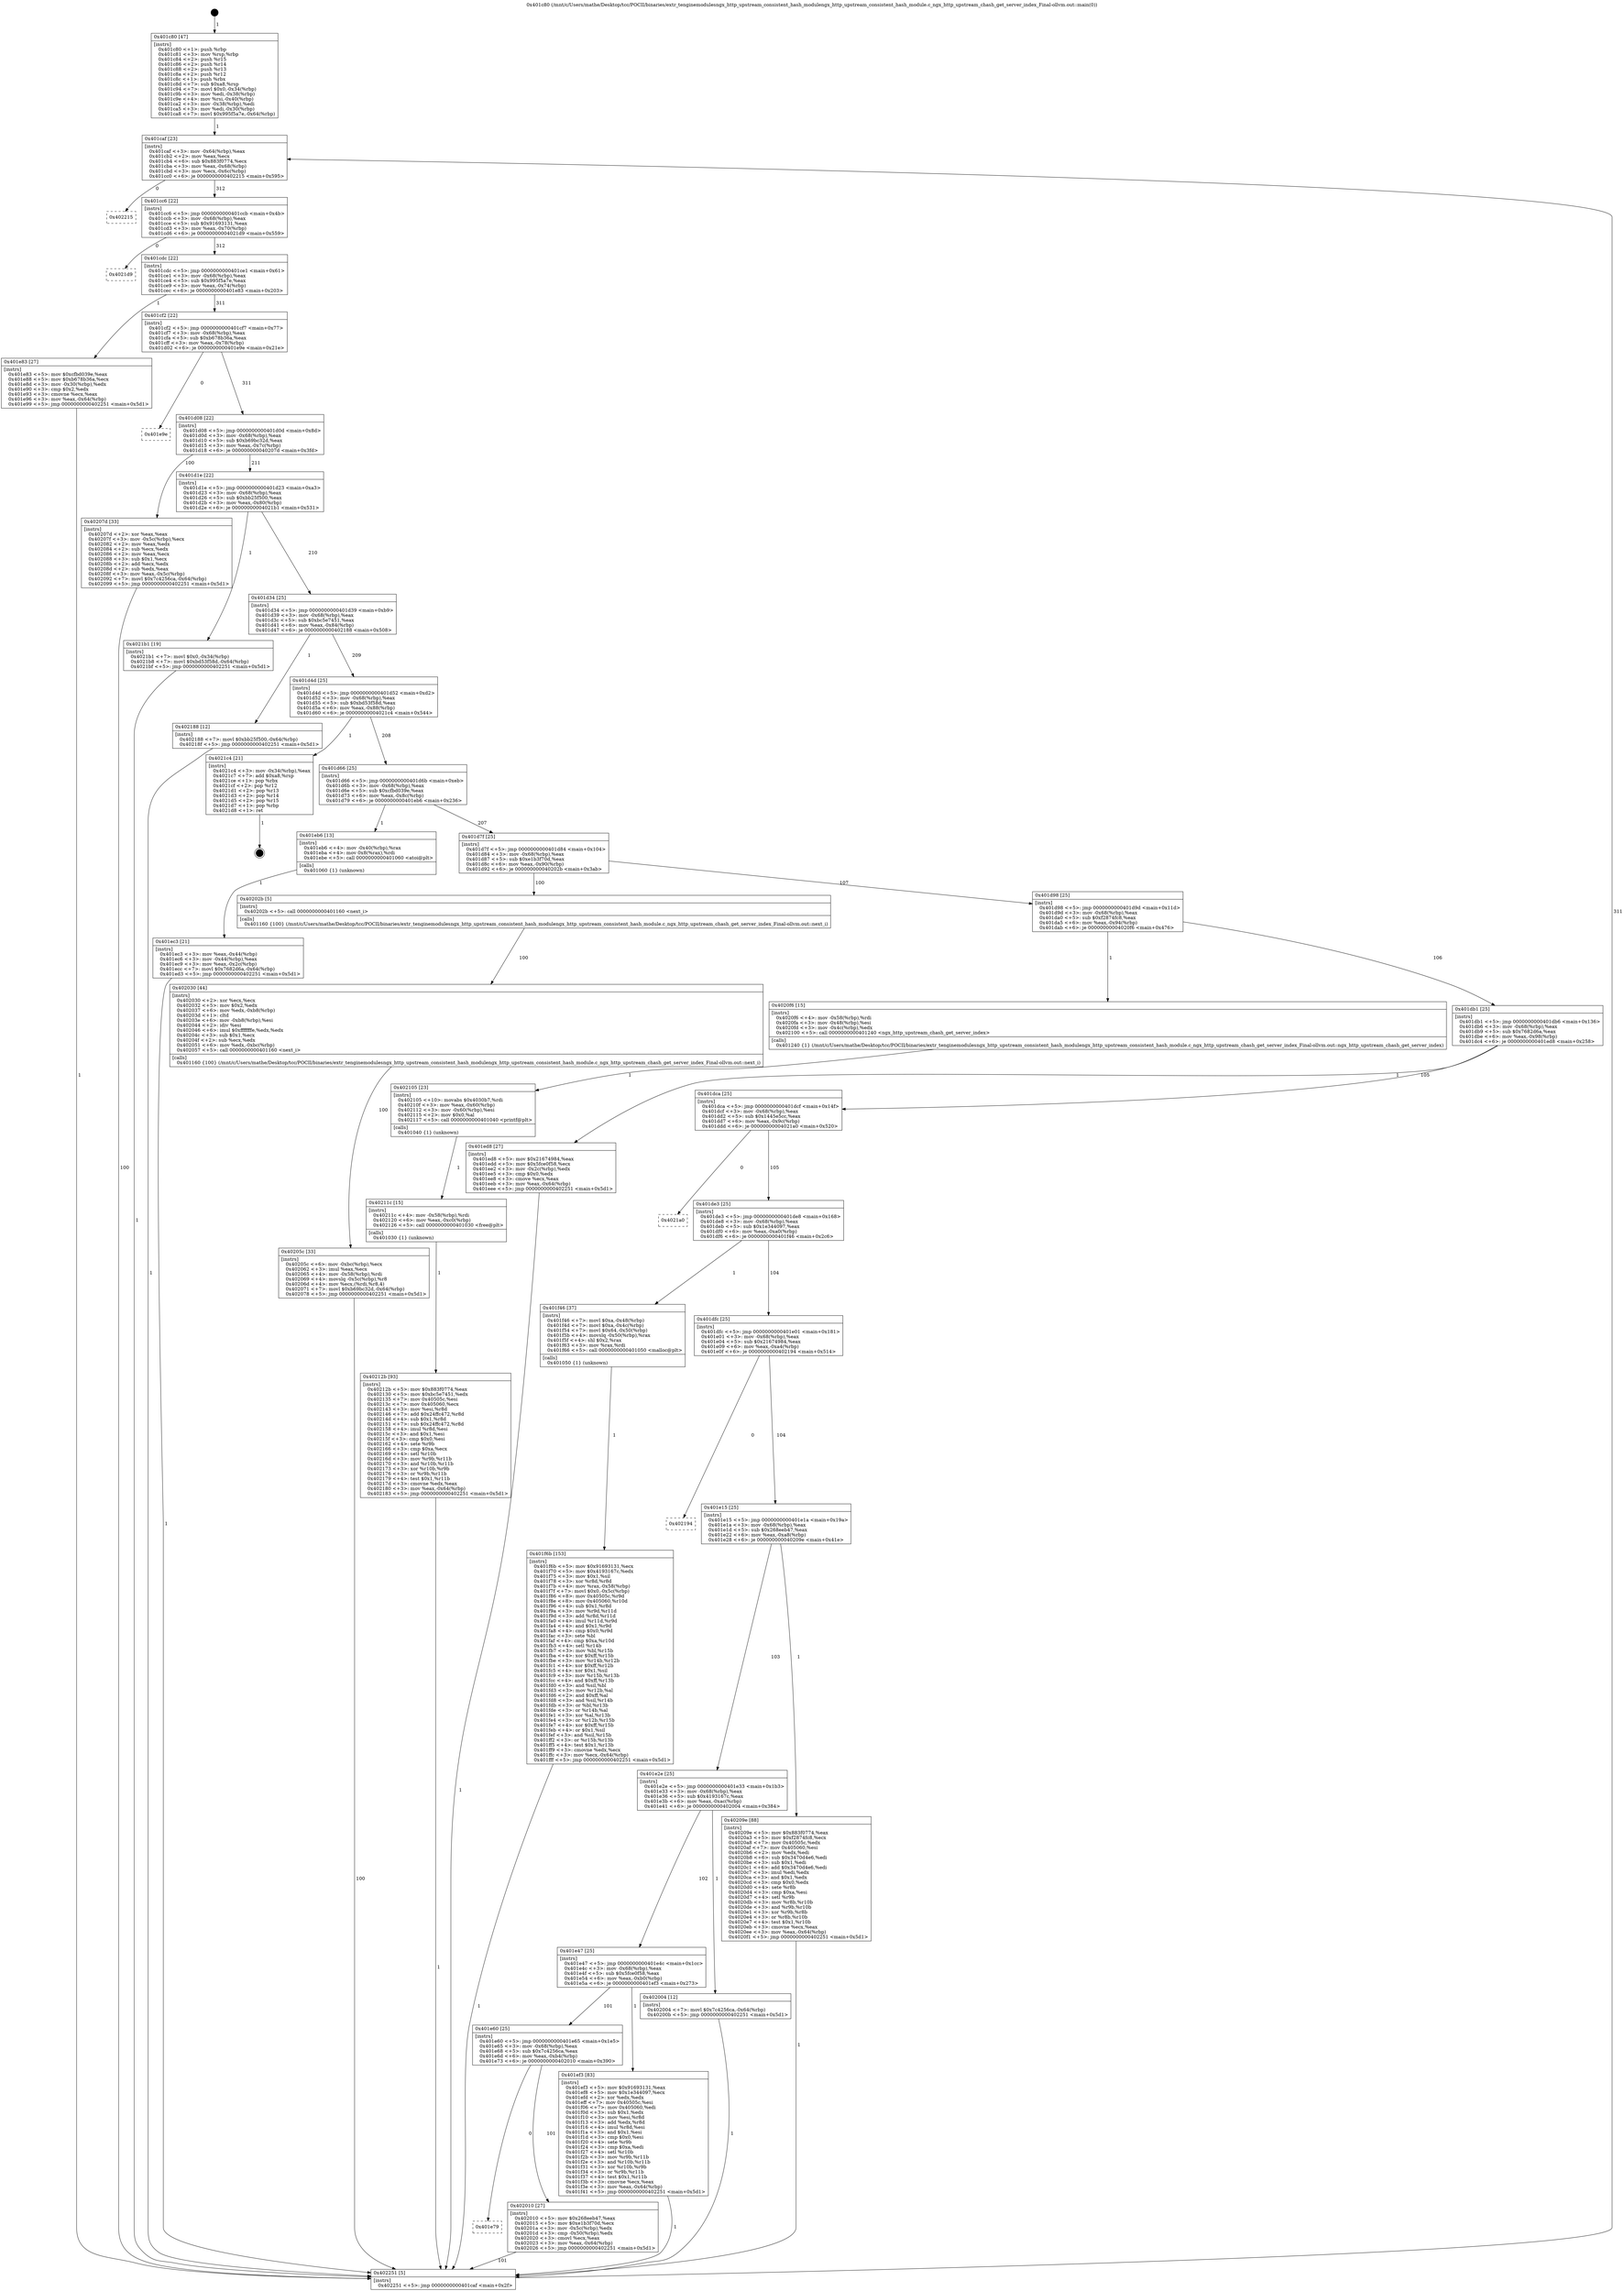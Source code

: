 digraph "0x401c80" {
  label = "0x401c80 (/mnt/c/Users/mathe/Desktop/tcc/POCII/binaries/extr_tenginemodulesngx_http_upstream_consistent_hash_modulengx_http_upstream_consistent_hash_module.c_ngx_http_upstream_chash_get_server_index_Final-ollvm.out::main(0))"
  labelloc = "t"
  node[shape=record]

  Entry [label="",width=0.3,height=0.3,shape=circle,fillcolor=black,style=filled]
  "0x401caf" [label="{
     0x401caf [23]\l
     | [instrs]\l
     &nbsp;&nbsp;0x401caf \<+3\>: mov -0x64(%rbp),%eax\l
     &nbsp;&nbsp;0x401cb2 \<+2\>: mov %eax,%ecx\l
     &nbsp;&nbsp;0x401cb4 \<+6\>: sub $0x883f0774,%ecx\l
     &nbsp;&nbsp;0x401cba \<+3\>: mov %eax,-0x68(%rbp)\l
     &nbsp;&nbsp;0x401cbd \<+3\>: mov %ecx,-0x6c(%rbp)\l
     &nbsp;&nbsp;0x401cc0 \<+6\>: je 0000000000402215 \<main+0x595\>\l
  }"]
  "0x402215" [label="{
     0x402215\l
  }", style=dashed]
  "0x401cc6" [label="{
     0x401cc6 [22]\l
     | [instrs]\l
     &nbsp;&nbsp;0x401cc6 \<+5\>: jmp 0000000000401ccb \<main+0x4b\>\l
     &nbsp;&nbsp;0x401ccb \<+3\>: mov -0x68(%rbp),%eax\l
     &nbsp;&nbsp;0x401cce \<+5\>: sub $0x91693131,%eax\l
     &nbsp;&nbsp;0x401cd3 \<+3\>: mov %eax,-0x70(%rbp)\l
     &nbsp;&nbsp;0x401cd6 \<+6\>: je 00000000004021d9 \<main+0x559\>\l
  }"]
  Exit [label="",width=0.3,height=0.3,shape=circle,fillcolor=black,style=filled,peripheries=2]
  "0x4021d9" [label="{
     0x4021d9\l
  }", style=dashed]
  "0x401cdc" [label="{
     0x401cdc [22]\l
     | [instrs]\l
     &nbsp;&nbsp;0x401cdc \<+5\>: jmp 0000000000401ce1 \<main+0x61\>\l
     &nbsp;&nbsp;0x401ce1 \<+3\>: mov -0x68(%rbp),%eax\l
     &nbsp;&nbsp;0x401ce4 \<+5\>: sub $0x995f5a7e,%eax\l
     &nbsp;&nbsp;0x401ce9 \<+3\>: mov %eax,-0x74(%rbp)\l
     &nbsp;&nbsp;0x401cec \<+6\>: je 0000000000401e83 \<main+0x203\>\l
  }"]
  "0x40212b" [label="{
     0x40212b [93]\l
     | [instrs]\l
     &nbsp;&nbsp;0x40212b \<+5\>: mov $0x883f0774,%eax\l
     &nbsp;&nbsp;0x402130 \<+5\>: mov $0xbc5e7451,%edx\l
     &nbsp;&nbsp;0x402135 \<+7\>: mov 0x40505c,%esi\l
     &nbsp;&nbsp;0x40213c \<+7\>: mov 0x405060,%ecx\l
     &nbsp;&nbsp;0x402143 \<+3\>: mov %esi,%r8d\l
     &nbsp;&nbsp;0x402146 \<+7\>: add $0x24ffc472,%r8d\l
     &nbsp;&nbsp;0x40214d \<+4\>: sub $0x1,%r8d\l
     &nbsp;&nbsp;0x402151 \<+7\>: sub $0x24ffc472,%r8d\l
     &nbsp;&nbsp;0x402158 \<+4\>: imul %r8d,%esi\l
     &nbsp;&nbsp;0x40215c \<+3\>: and $0x1,%esi\l
     &nbsp;&nbsp;0x40215f \<+3\>: cmp $0x0,%esi\l
     &nbsp;&nbsp;0x402162 \<+4\>: sete %r9b\l
     &nbsp;&nbsp;0x402166 \<+3\>: cmp $0xa,%ecx\l
     &nbsp;&nbsp;0x402169 \<+4\>: setl %r10b\l
     &nbsp;&nbsp;0x40216d \<+3\>: mov %r9b,%r11b\l
     &nbsp;&nbsp;0x402170 \<+3\>: and %r10b,%r11b\l
     &nbsp;&nbsp;0x402173 \<+3\>: xor %r10b,%r9b\l
     &nbsp;&nbsp;0x402176 \<+3\>: or %r9b,%r11b\l
     &nbsp;&nbsp;0x402179 \<+4\>: test $0x1,%r11b\l
     &nbsp;&nbsp;0x40217d \<+3\>: cmovne %edx,%eax\l
     &nbsp;&nbsp;0x402180 \<+3\>: mov %eax,-0x64(%rbp)\l
     &nbsp;&nbsp;0x402183 \<+5\>: jmp 0000000000402251 \<main+0x5d1\>\l
  }"]
  "0x401e83" [label="{
     0x401e83 [27]\l
     | [instrs]\l
     &nbsp;&nbsp;0x401e83 \<+5\>: mov $0xcfbd039e,%eax\l
     &nbsp;&nbsp;0x401e88 \<+5\>: mov $0xb678b36a,%ecx\l
     &nbsp;&nbsp;0x401e8d \<+3\>: mov -0x30(%rbp),%edx\l
     &nbsp;&nbsp;0x401e90 \<+3\>: cmp $0x2,%edx\l
     &nbsp;&nbsp;0x401e93 \<+3\>: cmovne %ecx,%eax\l
     &nbsp;&nbsp;0x401e96 \<+3\>: mov %eax,-0x64(%rbp)\l
     &nbsp;&nbsp;0x401e99 \<+5\>: jmp 0000000000402251 \<main+0x5d1\>\l
  }"]
  "0x401cf2" [label="{
     0x401cf2 [22]\l
     | [instrs]\l
     &nbsp;&nbsp;0x401cf2 \<+5\>: jmp 0000000000401cf7 \<main+0x77\>\l
     &nbsp;&nbsp;0x401cf7 \<+3\>: mov -0x68(%rbp),%eax\l
     &nbsp;&nbsp;0x401cfa \<+5\>: sub $0xb678b36a,%eax\l
     &nbsp;&nbsp;0x401cff \<+3\>: mov %eax,-0x78(%rbp)\l
     &nbsp;&nbsp;0x401d02 \<+6\>: je 0000000000401e9e \<main+0x21e\>\l
  }"]
  "0x402251" [label="{
     0x402251 [5]\l
     | [instrs]\l
     &nbsp;&nbsp;0x402251 \<+5\>: jmp 0000000000401caf \<main+0x2f\>\l
  }"]
  "0x401c80" [label="{
     0x401c80 [47]\l
     | [instrs]\l
     &nbsp;&nbsp;0x401c80 \<+1\>: push %rbp\l
     &nbsp;&nbsp;0x401c81 \<+3\>: mov %rsp,%rbp\l
     &nbsp;&nbsp;0x401c84 \<+2\>: push %r15\l
     &nbsp;&nbsp;0x401c86 \<+2\>: push %r14\l
     &nbsp;&nbsp;0x401c88 \<+2\>: push %r13\l
     &nbsp;&nbsp;0x401c8a \<+2\>: push %r12\l
     &nbsp;&nbsp;0x401c8c \<+1\>: push %rbx\l
     &nbsp;&nbsp;0x401c8d \<+7\>: sub $0xa8,%rsp\l
     &nbsp;&nbsp;0x401c94 \<+7\>: movl $0x0,-0x34(%rbp)\l
     &nbsp;&nbsp;0x401c9b \<+3\>: mov %edi,-0x38(%rbp)\l
     &nbsp;&nbsp;0x401c9e \<+4\>: mov %rsi,-0x40(%rbp)\l
     &nbsp;&nbsp;0x401ca2 \<+3\>: mov -0x38(%rbp),%edi\l
     &nbsp;&nbsp;0x401ca5 \<+3\>: mov %edi,-0x30(%rbp)\l
     &nbsp;&nbsp;0x401ca8 \<+7\>: movl $0x995f5a7e,-0x64(%rbp)\l
  }"]
  "0x40211c" [label="{
     0x40211c [15]\l
     | [instrs]\l
     &nbsp;&nbsp;0x40211c \<+4\>: mov -0x58(%rbp),%rdi\l
     &nbsp;&nbsp;0x402120 \<+6\>: mov %eax,-0xc0(%rbp)\l
     &nbsp;&nbsp;0x402126 \<+5\>: call 0000000000401030 \<free@plt\>\l
     | [calls]\l
     &nbsp;&nbsp;0x401030 \{1\} (unknown)\l
  }"]
  "0x401e9e" [label="{
     0x401e9e\l
  }", style=dashed]
  "0x401d08" [label="{
     0x401d08 [22]\l
     | [instrs]\l
     &nbsp;&nbsp;0x401d08 \<+5\>: jmp 0000000000401d0d \<main+0x8d\>\l
     &nbsp;&nbsp;0x401d0d \<+3\>: mov -0x68(%rbp),%eax\l
     &nbsp;&nbsp;0x401d10 \<+5\>: sub $0xb69bc32d,%eax\l
     &nbsp;&nbsp;0x401d15 \<+3\>: mov %eax,-0x7c(%rbp)\l
     &nbsp;&nbsp;0x401d18 \<+6\>: je 000000000040207d \<main+0x3fd\>\l
  }"]
  "0x402105" [label="{
     0x402105 [23]\l
     | [instrs]\l
     &nbsp;&nbsp;0x402105 \<+10\>: movabs $0x4030b7,%rdi\l
     &nbsp;&nbsp;0x40210f \<+3\>: mov %eax,-0x60(%rbp)\l
     &nbsp;&nbsp;0x402112 \<+3\>: mov -0x60(%rbp),%esi\l
     &nbsp;&nbsp;0x402115 \<+2\>: mov $0x0,%al\l
     &nbsp;&nbsp;0x402117 \<+5\>: call 0000000000401040 \<printf@plt\>\l
     | [calls]\l
     &nbsp;&nbsp;0x401040 \{1\} (unknown)\l
  }"]
  "0x40207d" [label="{
     0x40207d [33]\l
     | [instrs]\l
     &nbsp;&nbsp;0x40207d \<+2\>: xor %eax,%eax\l
     &nbsp;&nbsp;0x40207f \<+3\>: mov -0x5c(%rbp),%ecx\l
     &nbsp;&nbsp;0x402082 \<+2\>: mov %eax,%edx\l
     &nbsp;&nbsp;0x402084 \<+2\>: sub %ecx,%edx\l
     &nbsp;&nbsp;0x402086 \<+2\>: mov %eax,%ecx\l
     &nbsp;&nbsp;0x402088 \<+3\>: sub $0x1,%ecx\l
     &nbsp;&nbsp;0x40208b \<+2\>: add %ecx,%edx\l
     &nbsp;&nbsp;0x40208d \<+2\>: sub %edx,%eax\l
     &nbsp;&nbsp;0x40208f \<+3\>: mov %eax,-0x5c(%rbp)\l
     &nbsp;&nbsp;0x402092 \<+7\>: movl $0x7c4256ca,-0x64(%rbp)\l
     &nbsp;&nbsp;0x402099 \<+5\>: jmp 0000000000402251 \<main+0x5d1\>\l
  }"]
  "0x401d1e" [label="{
     0x401d1e [22]\l
     | [instrs]\l
     &nbsp;&nbsp;0x401d1e \<+5\>: jmp 0000000000401d23 \<main+0xa3\>\l
     &nbsp;&nbsp;0x401d23 \<+3\>: mov -0x68(%rbp),%eax\l
     &nbsp;&nbsp;0x401d26 \<+5\>: sub $0xbb25f500,%eax\l
     &nbsp;&nbsp;0x401d2b \<+3\>: mov %eax,-0x80(%rbp)\l
     &nbsp;&nbsp;0x401d2e \<+6\>: je 00000000004021b1 \<main+0x531\>\l
  }"]
  "0x40205c" [label="{
     0x40205c [33]\l
     | [instrs]\l
     &nbsp;&nbsp;0x40205c \<+6\>: mov -0xbc(%rbp),%ecx\l
     &nbsp;&nbsp;0x402062 \<+3\>: imul %eax,%ecx\l
     &nbsp;&nbsp;0x402065 \<+4\>: mov -0x58(%rbp),%rdi\l
     &nbsp;&nbsp;0x402069 \<+4\>: movslq -0x5c(%rbp),%r8\l
     &nbsp;&nbsp;0x40206d \<+4\>: mov %ecx,(%rdi,%r8,4)\l
     &nbsp;&nbsp;0x402071 \<+7\>: movl $0xb69bc32d,-0x64(%rbp)\l
     &nbsp;&nbsp;0x402078 \<+5\>: jmp 0000000000402251 \<main+0x5d1\>\l
  }"]
  "0x4021b1" [label="{
     0x4021b1 [19]\l
     | [instrs]\l
     &nbsp;&nbsp;0x4021b1 \<+7\>: movl $0x0,-0x34(%rbp)\l
     &nbsp;&nbsp;0x4021b8 \<+7\>: movl $0xbd53f58d,-0x64(%rbp)\l
     &nbsp;&nbsp;0x4021bf \<+5\>: jmp 0000000000402251 \<main+0x5d1\>\l
  }"]
  "0x401d34" [label="{
     0x401d34 [25]\l
     | [instrs]\l
     &nbsp;&nbsp;0x401d34 \<+5\>: jmp 0000000000401d39 \<main+0xb9\>\l
     &nbsp;&nbsp;0x401d39 \<+3\>: mov -0x68(%rbp),%eax\l
     &nbsp;&nbsp;0x401d3c \<+5\>: sub $0xbc5e7451,%eax\l
     &nbsp;&nbsp;0x401d41 \<+6\>: mov %eax,-0x84(%rbp)\l
     &nbsp;&nbsp;0x401d47 \<+6\>: je 0000000000402188 \<main+0x508\>\l
  }"]
  "0x402030" [label="{
     0x402030 [44]\l
     | [instrs]\l
     &nbsp;&nbsp;0x402030 \<+2\>: xor %ecx,%ecx\l
     &nbsp;&nbsp;0x402032 \<+5\>: mov $0x2,%edx\l
     &nbsp;&nbsp;0x402037 \<+6\>: mov %edx,-0xb8(%rbp)\l
     &nbsp;&nbsp;0x40203d \<+1\>: cltd\l
     &nbsp;&nbsp;0x40203e \<+6\>: mov -0xb8(%rbp),%esi\l
     &nbsp;&nbsp;0x402044 \<+2\>: idiv %esi\l
     &nbsp;&nbsp;0x402046 \<+6\>: imul $0xfffffffe,%edx,%edx\l
     &nbsp;&nbsp;0x40204c \<+3\>: sub $0x1,%ecx\l
     &nbsp;&nbsp;0x40204f \<+2\>: sub %ecx,%edx\l
     &nbsp;&nbsp;0x402051 \<+6\>: mov %edx,-0xbc(%rbp)\l
     &nbsp;&nbsp;0x402057 \<+5\>: call 0000000000401160 \<next_i\>\l
     | [calls]\l
     &nbsp;&nbsp;0x401160 \{100\} (/mnt/c/Users/mathe/Desktop/tcc/POCII/binaries/extr_tenginemodulesngx_http_upstream_consistent_hash_modulengx_http_upstream_consistent_hash_module.c_ngx_http_upstream_chash_get_server_index_Final-ollvm.out::next_i)\l
  }"]
  "0x402188" [label="{
     0x402188 [12]\l
     | [instrs]\l
     &nbsp;&nbsp;0x402188 \<+7\>: movl $0xbb25f500,-0x64(%rbp)\l
     &nbsp;&nbsp;0x40218f \<+5\>: jmp 0000000000402251 \<main+0x5d1\>\l
  }"]
  "0x401d4d" [label="{
     0x401d4d [25]\l
     | [instrs]\l
     &nbsp;&nbsp;0x401d4d \<+5\>: jmp 0000000000401d52 \<main+0xd2\>\l
     &nbsp;&nbsp;0x401d52 \<+3\>: mov -0x68(%rbp),%eax\l
     &nbsp;&nbsp;0x401d55 \<+5\>: sub $0xbd53f58d,%eax\l
     &nbsp;&nbsp;0x401d5a \<+6\>: mov %eax,-0x88(%rbp)\l
     &nbsp;&nbsp;0x401d60 \<+6\>: je 00000000004021c4 \<main+0x544\>\l
  }"]
  "0x401e79" [label="{
     0x401e79\l
  }", style=dashed]
  "0x4021c4" [label="{
     0x4021c4 [21]\l
     | [instrs]\l
     &nbsp;&nbsp;0x4021c4 \<+3\>: mov -0x34(%rbp),%eax\l
     &nbsp;&nbsp;0x4021c7 \<+7\>: add $0xa8,%rsp\l
     &nbsp;&nbsp;0x4021ce \<+1\>: pop %rbx\l
     &nbsp;&nbsp;0x4021cf \<+2\>: pop %r12\l
     &nbsp;&nbsp;0x4021d1 \<+2\>: pop %r13\l
     &nbsp;&nbsp;0x4021d3 \<+2\>: pop %r14\l
     &nbsp;&nbsp;0x4021d5 \<+2\>: pop %r15\l
     &nbsp;&nbsp;0x4021d7 \<+1\>: pop %rbp\l
     &nbsp;&nbsp;0x4021d8 \<+1\>: ret\l
  }"]
  "0x401d66" [label="{
     0x401d66 [25]\l
     | [instrs]\l
     &nbsp;&nbsp;0x401d66 \<+5\>: jmp 0000000000401d6b \<main+0xeb\>\l
     &nbsp;&nbsp;0x401d6b \<+3\>: mov -0x68(%rbp),%eax\l
     &nbsp;&nbsp;0x401d6e \<+5\>: sub $0xcfbd039e,%eax\l
     &nbsp;&nbsp;0x401d73 \<+6\>: mov %eax,-0x8c(%rbp)\l
     &nbsp;&nbsp;0x401d79 \<+6\>: je 0000000000401eb6 \<main+0x236\>\l
  }"]
  "0x402010" [label="{
     0x402010 [27]\l
     | [instrs]\l
     &nbsp;&nbsp;0x402010 \<+5\>: mov $0x268eeb47,%eax\l
     &nbsp;&nbsp;0x402015 \<+5\>: mov $0xe1b3f70d,%ecx\l
     &nbsp;&nbsp;0x40201a \<+3\>: mov -0x5c(%rbp),%edx\l
     &nbsp;&nbsp;0x40201d \<+3\>: cmp -0x50(%rbp),%edx\l
     &nbsp;&nbsp;0x402020 \<+3\>: cmovl %ecx,%eax\l
     &nbsp;&nbsp;0x402023 \<+3\>: mov %eax,-0x64(%rbp)\l
     &nbsp;&nbsp;0x402026 \<+5\>: jmp 0000000000402251 \<main+0x5d1\>\l
  }"]
  "0x401eb6" [label="{
     0x401eb6 [13]\l
     | [instrs]\l
     &nbsp;&nbsp;0x401eb6 \<+4\>: mov -0x40(%rbp),%rax\l
     &nbsp;&nbsp;0x401eba \<+4\>: mov 0x8(%rax),%rdi\l
     &nbsp;&nbsp;0x401ebe \<+5\>: call 0000000000401060 \<atoi@plt\>\l
     | [calls]\l
     &nbsp;&nbsp;0x401060 \{1\} (unknown)\l
  }"]
  "0x401d7f" [label="{
     0x401d7f [25]\l
     | [instrs]\l
     &nbsp;&nbsp;0x401d7f \<+5\>: jmp 0000000000401d84 \<main+0x104\>\l
     &nbsp;&nbsp;0x401d84 \<+3\>: mov -0x68(%rbp),%eax\l
     &nbsp;&nbsp;0x401d87 \<+5\>: sub $0xe1b3f70d,%eax\l
     &nbsp;&nbsp;0x401d8c \<+6\>: mov %eax,-0x90(%rbp)\l
     &nbsp;&nbsp;0x401d92 \<+6\>: je 000000000040202b \<main+0x3ab\>\l
  }"]
  "0x401ec3" [label="{
     0x401ec3 [21]\l
     | [instrs]\l
     &nbsp;&nbsp;0x401ec3 \<+3\>: mov %eax,-0x44(%rbp)\l
     &nbsp;&nbsp;0x401ec6 \<+3\>: mov -0x44(%rbp),%eax\l
     &nbsp;&nbsp;0x401ec9 \<+3\>: mov %eax,-0x2c(%rbp)\l
     &nbsp;&nbsp;0x401ecc \<+7\>: movl $0x7682d6a,-0x64(%rbp)\l
     &nbsp;&nbsp;0x401ed3 \<+5\>: jmp 0000000000402251 \<main+0x5d1\>\l
  }"]
  "0x401f6b" [label="{
     0x401f6b [153]\l
     | [instrs]\l
     &nbsp;&nbsp;0x401f6b \<+5\>: mov $0x91693131,%ecx\l
     &nbsp;&nbsp;0x401f70 \<+5\>: mov $0x4193167c,%edx\l
     &nbsp;&nbsp;0x401f75 \<+3\>: mov $0x1,%sil\l
     &nbsp;&nbsp;0x401f78 \<+3\>: xor %r8d,%r8d\l
     &nbsp;&nbsp;0x401f7b \<+4\>: mov %rax,-0x58(%rbp)\l
     &nbsp;&nbsp;0x401f7f \<+7\>: movl $0x0,-0x5c(%rbp)\l
     &nbsp;&nbsp;0x401f86 \<+8\>: mov 0x40505c,%r9d\l
     &nbsp;&nbsp;0x401f8e \<+8\>: mov 0x405060,%r10d\l
     &nbsp;&nbsp;0x401f96 \<+4\>: sub $0x1,%r8d\l
     &nbsp;&nbsp;0x401f9a \<+3\>: mov %r9d,%r11d\l
     &nbsp;&nbsp;0x401f9d \<+3\>: add %r8d,%r11d\l
     &nbsp;&nbsp;0x401fa0 \<+4\>: imul %r11d,%r9d\l
     &nbsp;&nbsp;0x401fa4 \<+4\>: and $0x1,%r9d\l
     &nbsp;&nbsp;0x401fa8 \<+4\>: cmp $0x0,%r9d\l
     &nbsp;&nbsp;0x401fac \<+3\>: sete %bl\l
     &nbsp;&nbsp;0x401faf \<+4\>: cmp $0xa,%r10d\l
     &nbsp;&nbsp;0x401fb3 \<+4\>: setl %r14b\l
     &nbsp;&nbsp;0x401fb7 \<+3\>: mov %bl,%r15b\l
     &nbsp;&nbsp;0x401fba \<+4\>: xor $0xff,%r15b\l
     &nbsp;&nbsp;0x401fbe \<+3\>: mov %r14b,%r12b\l
     &nbsp;&nbsp;0x401fc1 \<+4\>: xor $0xff,%r12b\l
     &nbsp;&nbsp;0x401fc5 \<+4\>: xor $0x1,%sil\l
     &nbsp;&nbsp;0x401fc9 \<+3\>: mov %r15b,%r13b\l
     &nbsp;&nbsp;0x401fcc \<+4\>: and $0xff,%r13b\l
     &nbsp;&nbsp;0x401fd0 \<+3\>: and %sil,%bl\l
     &nbsp;&nbsp;0x401fd3 \<+3\>: mov %r12b,%al\l
     &nbsp;&nbsp;0x401fd6 \<+2\>: and $0xff,%al\l
     &nbsp;&nbsp;0x401fd8 \<+3\>: and %sil,%r14b\l
     &nbsp;&nbsp;0x401fdb \<+3\>: or %bl,%r13b\l
     &nbsp;&nbsp;0x401fde \<+3\>: or %r14b,%al\l
     &nbsp;&nbsp;0x401fe1 \<+3\>: xor %al,%r13b\l
     &nbsp;&nbsp;0x401fe4 \<+3\>: or %r12b,%r15b\l
     &nbsp;&nbsp;0x401fe7 \<+4\>: xor $0xff,%r15b\l
     &nbsp;&nbsp;0x401feb \<+4\>: or $0x1,%sil\l
     &nbsp;&nbsp;0x401fef \<+3\>: and %sil,%r15b\l
     &nbsp;&nbsp;0x401ff2 \<+3\>: or %r15b,%r13b\l
     &nbsp;&nbsp;0x401ff5 \<+4\>: test $0x1,%r13b\l
     &nbsp;&nbsp;0x401ff9 \<+3\>: cmovne %edx,%ecx\l
     &nbsp;&nbsp;0x401ffc \<+3\>: mov %ecx,-0x64(%rbp)\l
     &nbsp;&nbsp;0x401fff \<+5\>: jmp 0000000000402251 \<main+0x5d1\>\l
  }"]
  "0x40202b" [label="{
     0x40202b [5]\l
     | [instrs]\l
     &nbsp;&nbsp;0x40202b \<+5\>: call 0000000000401160 \<next_i\>\l
     | [calls]\l
     &nbsp;&nbsp;0x401160 \{100\} (/mnt/c/Users/mathe/Desktop/tcc/POCII/binaries/extr_tenginemodulesngx_http_upstream_consistent_hash_modulengx_http_upstream_consistent_hash_module.c_ngx_http_upstream_chash_get_server_index_Final-ollvm.out::next_i)\l
  }"]
  "0x401d98" [label="{
     0x401d98 [25]\l
     | [instrs]\l
     &nbsp;&nbsp;0x401d98 \<+5\>: jmp 0000000000401d9d \<main+0x11d\>\l
     &nbsp;&nbsp;0x401d9d \<+3\>: mov -0x68(%rbp),%eax\l
     &nbsp;&nbsp;0x401da0 \<+5\>: sub $0xf2874fc8,%eax\l
     &nbsp;&nbsp;0x401da5 \<+6\>: mov %eax,-0x94(%rbp)\l
     &nbsp;&nbsp;0x401dab \<+6\>: je 00000000004020f6 \<main+0x476\>\l
  }"]
  "0x401e60" [label="{
     0x401e60 [25]\l
     | [instrs]\l
     &nbsp;&nbsp;0x401e60 \<+5\>: jmp 0000000000401e65 \<main+0x1e5\>\l
     &nbsp;&nbsp;0x401e65 \<+3\>: mov -0x68(%rbp),%eax\l
     &nbsp;&nbsp;0x401e68 \<+5\>: sub $0x7c4256ca,%eax\l
     &nbsp;&nbsp;0x401e6d \<+6\>: mov %eax,-0xb4(%rbp)\l
     &nbsp;&nbsp;0x401e73 \<+6\>: je 0000000000402010 \<main+0x390\>\l
  }"]
  "0x4020f6" [label="{
     0x4020f6 [15]\l
     | [instrs]\l
     &nbsp;&nbsp;0x4020f6 \<+4\>: mov -0x58(%rbp),%rdi\l
     &nbsp;&nbsp;0x4020fa \<+3\>: mov -0x48(%rbp),%esi\l
     &nbsp;&nbsp;0x4020fd \<+3\>: mov -0x4c(%rbp),%edx\l
     &nbsp;&nbsp;0x402100 \<+5\>: call 0000000000401240 \<ngx_http_upstream_chash_get_server_index\>\l
     | [calls]\l
     &nbsp;&nbsp;0x401240 \{1\} (/mnt/c/Users/mathe/Desktop/tcc/POCII/binaries/extr_tenginemodulesngx_http_upstream_consistent_hash_modulengx_http_upstream_consistent_hash_module.c_ngx_http_upstream_chash_get_server_index_Final-ollvm.out::ngx_http_upstream_chash_get_server_index)\l
  }"]
  "0x401db1" [label="{
     0x401db1 [25]\l
     | [instrs]\l
     &nbsp;&nbsp;0x401db1 \<+5\>: jmp 0000000000401db6 \<main+0x136\>\l
     &nbsp;&nbsp;0x401db6 \<+3\>: mov -0x68(%rbp),%eax\l
     &nbsp;&nbsp;0x401db9 \<+5\>: sub $0x7682d6a,%eax\l
     &nbsp;&nbsp;0x401dbe \<+6\>: mov %eax,-0x98(%rbp)\l
     &nbsp;&nbsp;0x401dc4 \<+6\>: je 0000000000401ed8 \<main+0x258\>\l
  }"]
  "0x401ef3" [label="{
     0x401ef3 [83]\l
     | [instrs]\l
     &nbsp;&nbsp;0x401ef3 \<+5\>: mov $0x91693131,%eax\l
     &nbsp;&nbsp;0x401ef8 \<+5\>: mov $0x1e344097,%ecx\l
     &nbsp;&nbsp;0x401efd \<+2\>: xor %edx,%edx\l
     &nbsp;&nbsp;0x401eff \<+7\>: mov 0x40505c,%esi\l
     &nbsp;&nbsp;0x401f06 \<+7\>: mov 0x405060,%edi\l
     &nbsp;&nbsp;0x401f0d \<+3\>: sub $0x1,%edx\l
     &nbsp;&nbsp;0x401f10 \<+3\>: mov %esi,%r8d\l
     &nbsp;&nbsp;0x401f13 \<+3\>: add %edx,%r8d\l
     &nbsp;&nbsp;0x401f16 \<+4\>: imul %r8d,%esi\l
     &nbsp;&nbsp;0x401f1a \<+3\>: and $0x1,%esi\l
     &nbsp;&nbsp;0x401f1d \<+3\>: cmp $0x0,%esi\l
     &nbsp;&nbsp;0x401f20 \<+4\>: sete %r9b\l
     &nbsp;&nbsp;0x401f24 \<+3\>: cmp $0xa,%edi\l
     &nbsp;&nbsp;0x401f27 \<+4\>: setl %r10b\l
     &nbsp;&nbsp;0x401f2b \<+3\>: mov %r9b,%r11b\l
     &nbsp;&nbsp;0x401f2e \<+3\>: and %r10b,%r11b\l
     &nbsp;&nbsp;0x401f31 \<+3\>: xor %r10b,%r9b\l
     &nbsp;&nbsp;0x401f34 \<+3\>: or %r9b,%r11b\l
     &nbsp;&nbsp;0x401f37 \<+4\>: test $0x1,%r11b\l
     &nbsp;&nbsp;0x401f3b \<+3\>: cmovne %ecx,%eax\l
     &nbsp;&nbsp;0x401f3e \<+3\>: mov %eax,-0x64(%rbp)\l
     &nbsp;&nbsp;0x401f41 \<+5\>: jmp 0000000000402251 \<main+0x5d1\>\l
  }"]
  "0x401ed8" [label="{
     0x401ed8 [27]\l
     | [instrs]\l
     &nbsp;&nbsp;0x401ed8 \<+5\>: mov $0x21674984,%eax\l
     &nbsp;&nbsp;0x401edd \<+5\>: mov $0x5fce0f58,%ecx\l
     &nbsp;&nbsp;0x401ee2 \<+3\>: mov -0x2c(%rbp),%edx\l
     &nbsp;&nbsp;0x401ee5 \<+3\>: cmp $0x0,%edx\l
     &nbsp;&nbsp;0x401ee8 \<+3\>: cmove %ecx,%eax\l
     &nbsp;&nbsp;0x401eeb \<+3\>: mov %eax,-0x64(%rbp)\l
     &nbsp;&nbsp;0x401eee \<+5\>: jmp 0000000000402251 \<main+0x5d1\>\l
  }"]
  "0x401dca" [label="{
     0x401dca [25]\l
     | [instrs]\l
     &nbsp;&nbsp;0x401dca \<+5\>: jmp 0000000000401dcf \<main+0x14f\>\l
     &nbsp;&nbsp;0x401dcf \<+3\>: mov -0x68(%rbp),%eax\l
     &nbsp;&nbsp;0x401dd2 \<+5\>: sub $0x1445e5cc,%eax\l
     &nbsp;&nbsp;0x401dd7 \<+6\>: mov %eax,-0x9c(%rbp)\l
     &nbsp;&nbsp;0x401ddd \<+6\>: je 00000000004021a0 \<main+0x520\>\l
  }"]
  "0x401e47" [label="{
     0x401e47 [25]\l
     | [instrs]\l
     &nbsp;&nbsp;0x401e47 \<+5\>: jmp 0000000000401e4c \<main+0x1cc\>\l
     &nbsp;&nbsp;0x401e4c \<+3\>: mov -0x68(%rbp),%eax\l
     &nbsp;&nbsp;0x401e4f \<+5\>: sub $0x5fce0f58,%eax\l
     &nbsp;&nbsp;0x401e54 \<+6\>: mov %eax,-0xb0(%rbp)\l
     &nbsp;&nbsp;0x401e5a \<+6\>: je 0000000000401ef3 \<main+0x273\>\l
  }"]
  "0x4021a0" [label="{
     0x4021a0\l
  }", style=dashed]
  "0x401de3" [label="{
     0x401de3 [25]\l
     | [instrs]\l
     &nbsp;&nbsp;0x401de3 \<+5\>: jmp 0000000000401de8 \<main+0x168\>\l
     &nbsp;&nbsp;0x401de8 \<+3\>: mov -0x68(%rbp),%eax\l
     &nbsp;&nbsp;0x401deb \<+5\>: sub $0x1e344097,%eax\l
     &nbsp;&nbsp;0x401df0 \<+6\>: mov %eax,-0xa0(%rbp)\l
     &nbsp;&nbsp;0x401df6 \<+6\>: je 0000000000401f46 \<main+0x2c6\>\l
  }"]
  "0x402004" [label="{
     0x402004 [12]\l
     | [instrs]\l
     &nbsp;&nbsp;0x402004 \<+7\>: movl $0x7c4256ca,-0x64(%rbp)\l
     &nbsp;&nbsp;0x40200b \<+5\>: jmp 0000000000402251 \<main+0x5d1\>\l
  }"]
  "0x401f46" [label="{
     0x401f46 [37]\l
     | [instrs]\l
     &nbsp;&nbsp;0x401f46 \<+7\>: movl $0xa,-0x48(%rbp)\l
     &nbsp;&nbsp;0x401f4d \<+7\>: movl $0xa,-0x4c(%rbp)\l
     &nbsp;&nbsp;0x401f54 \<+7\>: movl $0x64,-0x50(%rbp)\l
     &nbsp;&nbsp;0x401f5b \<+4\>: movslq -0x50(%rbp),%rax\l
     &nbsp;&nbsp;0x401f5f \<+4\>: shl $0x2,%rax\l
     &nbsp;&nbsp;0x401f63 \<+3\>: mov %rax,%rdi\l
     &nbsp;&nbsp;0x401f66 \<+5\>: call 0000000000401050 \<malloc@plt\>\l
     | [calls]\l
     &nbsp;&nbsp;0x401050 \{1\} (unknown)\l
  }"]
  "0x401dfc" [label="{
     0x401dfc [25]\l
     | [instrs]\l
     &nbsp;&nbsp;0x401dfc \<+5\>: jmp 0000000000401e01 \<main+0x181\>\l
     &nbsp;&nbsp;0x401e01 \<+3\>: mov -0x68(%rbp),%eax\l
     &nbsp;&nbsp;0x401e04 \<+5\>: sub $0x21674984,%eax\l
     &nbsp;&nbsp;0x401e09 \<+6\>: mov %eax,-0xa4(%rbp)\l
     &nbsp;&nbsp;0x401e0f \<+6\>: je 0000000000402194 \<main+0x514\>\l
  }"]
  "0x401e2e" [label="{
     0x401e2e [25]\l
     | [instrs]\l
     &nbsp;&nbsp;0x401e2e \<+5\>: jmp 0000000000401e33 \<main+0x1b3\>\l
     &nbsp;&nbsp;0x401e33 \<+3\>: mov -0x68(%rbp),%eax\l
     &nbsp;&nbsp;0x401e36 \<+5\>: sub $0x4193167c,%eax\l
     &nbsp;&nbsp;0x401e3b \<+6\>: mov %eax,-0xac(%rbp)\l
     &nbsp;&nbsp;0x401e41 \<+6\>: je 0000000000402004 \<main+0x384\>\l
  }"]
  "0x402194" [label="{
     0x402194\l
  }", style=dashed]
  "0x401e15" [label="{
     0x401e15 [25]\l
     | [instrs]\l
     &nbsp;&nbsp;0x401e15 \<+5\>: jmp 0000000000401e1a \<main+0x19a\>\l
     &nbsp;&nbsp;0x401e1a \<+3\>: mov -0x68(%rbp),%eax\l
     &nbsp;&nbsp;0x401e1d \<+5\>: sub $0x268eeb47,%eax\l
     &nbsp;&nbsp;0x401e22 \<+6\>: mov %eax,-0xa8(%rbp)\l
     &nbsp;&nbsp;0x401e28 \<+6\>: je 000000000040209e \<main+0x41e\>\l
  }"]
  "0x40209e" [label="{
     0x40209e [88]\l
     | [instrs]\l
     &nbsp;&nbsp;0x40209e \<+5\>: mov $0x883f0774,%eax\l
     &nbsp;&nbsp;0x4020a3 \<+5\>: mov $0xf2874fc8,%ecx\l
     &nbsp;&nbsp;0x4020a8 \<+7\>: mov 0x40505c,%edx\l
     &nbsp;&nbsp;0x4020af \<+7\>: mov 0x405060,%esi\l
     &nbsp;&nbsp;0x4020b6 \<+2\>: mov %edx,%edi\l
     &nbsp;&nbsp;0x4020b8 \<+6\>: sub $0x3470d4e6,%edi\l
     &nbsp;&nbsp;0x4020be \<+3\>: sub $0x1,%edi\l
     &nbsp;&nbsp;0x4020c1 \<+6\>: add $0x3470d4e6,%edi\l
     &nbsp;&nbsp;0x4020c7 \<+3\>: imul %edi,%edx\l
     &nbsp;&nbsp;0x4020ca \<+3\>: and $0x1,%edx\l
     &nbsp;&nbsp;0x4020cd \<+3\>: cmp $0x0,%edx\l
     &nbsp;&nbsp;0x4020d0 \<+4\>: sete %r8b\l
     &nbsp;&nbsp;0x4020d4 \<+3\>: cmp $0xa,%esi\l
     &nbsp;&nbsp;0x4020d7 \<+4\>: setl %r9b\l
     &nbsp;&nbsp;0x4020db \<+3\>: mov %r8b,%r10b\l
     &nbsp;&nbsp;0x4020de \<+3\>: and %r9b,%r10b\l
     &nbsp;&nbsp;0x4020e1 \<+3\>: xor %r9b,%r8b\l
     &nbsp;&nbsp;0x4020e4 \<+3\>: or %r8b,%r10b\l
     &nbsp;&nbsp;0x4020e7 \<+4\>: test $0x1,%r10b\l
     &nbsp;&nbsp;0x4020eb \<+3\>: cmovne %ecx,%eax\l
     &nbsp;&nbsp;0x4020ee \<+3\>: mov %eax,-0x64(%rbp)\l
     &nbsp;&nbsp;0x4020f1 \<+5\>: jmp 0000000000402251 \<main+0x5d1\>\l
  }"]
  Entry -> "0x401c80" [label=" 1"]
  "0x401caf" -> "0x402215" [label=" 0"]
  "0x401caf" -> "0x401cc6" [label=" 312"]
  "0x4021c4" -> Exit [label=" 1"]
  "0x401cc6" -> "0x4021d9" [label=" 0"]
  "0x401cc6" -> "0x401cdc" [label=" 312"]
  "0x4021b1" -> "0x402251" [label=" 1"]
  "0x401cdc" -> "0x401e83" [label=" 1"]
  "0x401cdc" -> "0x401cf2" [label=" 311"]
  "0x401e83" -> "0x402251" [label=" 1"]
  "0x401c80" -> "0x401caf" [label=" 1"]
  "0x402251" -> "0x401caf" [label=" 311"]
  "0x402188" -> "0x402251" [label=" 1"]
  "0x401cf2" -> "0x401e9e" [label=" 0"]
  "0x401cf2" -> "0x401d08" [label=" 311"]
  "0x40212b" -> "0x402251" [label=" 1"]
  "0x401d08" -> "0x40207d" [label=" 100"]
  "0x401d08" -> "0x401d1e" [label=" 211"]
  "0x40211c" -> "0x40212b" [label=" 1"]
  "0x401d1e" -> "0x4021b1" [label=" 1"]
  "0x401d1e" -> "0x401d34" [label=" 210"]
  "0x402105" -> "0x40211c" [label=" 1"]
  "0x401d34" -> "0x402188" [label=" 1"]
  "0x401d34" -> "0x401d4d" [label=" 209"]
  "0x4020f6" -> "0x402105" [label=" 1"]
  "0x401d4d" -> "0x4021c4" [label=" 1"]
  "0x401d4d" -> "0x401d66" [label=" 208"]
  "0x40209e" -> "0x402251" [label=" 1"]
  "0x401d66" -> "0x401eb6" [label=" 1"]
  "0x401d66" -> "0x401d7f" [label=" 207"]
  "0x401eb6" -> "0x401ec3" [label=" 1"]
  "0x401ec3" -> "0x402251" [label=" 1"]
  "0x40207d" -> "0x402251" [label=" 100"]
  "0x401d7f" -> "0x40202b" [label=" 100"]
  "0x401d7f" -> "0x401d98" [label=" 107"]
  "0x402030" -> "0x40205c" [label=" 100"]
  "0x401d98" -> "0x4020f6" [label=" 1"]
  "0x401d98" -> "0x401db1" [label=" 106"]
  "0x40202b" -> "0x402030" [label=" 100"]
  "0x401db1" -> "0x401ed8" [label=" 1"]
  "0x401db1" -> "0x401dca" [label=" 105"]
  "0x401ed8" -> "0x402251" [label=" 1"]
  "0x402010" -> "0x402251" [label=" 101"]
  "0x401dca" -> "0x4021a0" [label=" 0"]
  "0x401dca" -> "0x401de3" [label=" 105"]
  "0x401e60" -> "0x402010" [label=" 101"]
  "0x401de3" -> "0x401f46" [label=" 1"]
  "0x401de3" -> "0x401dfc" [label=" 104"]
  "0x40205c" -> "0x402251" [label=" 100"]
  "0x401dfc" -> "0x402194" [label=" 0"]
  "0x401dfc" -> "0x401e15" [label=" 104"]
  "0x401f6b" -> "0x402251" [label=" 1"]
  "0x401e15" -> "0x40209e" [label=" 1"]
  "0x401e15" -> "0x401e2e" [label=" 103"]
  "0x402004" -> "0x402251" [label=" 1"]
  "0x401e2e" -> "0x402004" [label=" 1"]
  "0x401e2e" -> "0x401e47" [label=" 102"]
  "0x401e60" -> "0x401e79" [label=" 0"]
  "0x401e47" -> "0x401ef3" [label=" 1"]
  "0x401e47" -> "0x401e60" [label=" 101"]
  "0x401ef3" -> "0x402251" [label=" 1"]
  "0x401f46" -> "0x401f6b" [label=" 1"]
}
